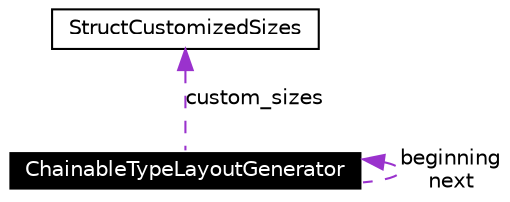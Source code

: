 digraph G
{
  edge [fontname="Helvetica",fontsize=10,labelfontname="Helvetica",labelfontsize=10];
  node [fontname="Helvetica",fontsize=10,shape=record];
  Node1 [label="ChainableTypeLayoutGenerator",height=0.2,width=0.4,color="white", fillcolor="black", style="filled" fontcolor="white"];
  Node1 -> Node1 [dir=back,color="darkorchid3",fontsize=10,style="dashed",label="beginning\nnext",fontname="Helvetica"];
  Node2 -> Node1 [dir=back,color="darkorchid3",fontsize=10,style="dashed",label="custom_sizes",fontname="Helvetica"];
  Node2 [label="StructCustomizedSizes",height=0.2,width=0.4,color="black",URL="$structStructCustomizedSizes.html"];
}
